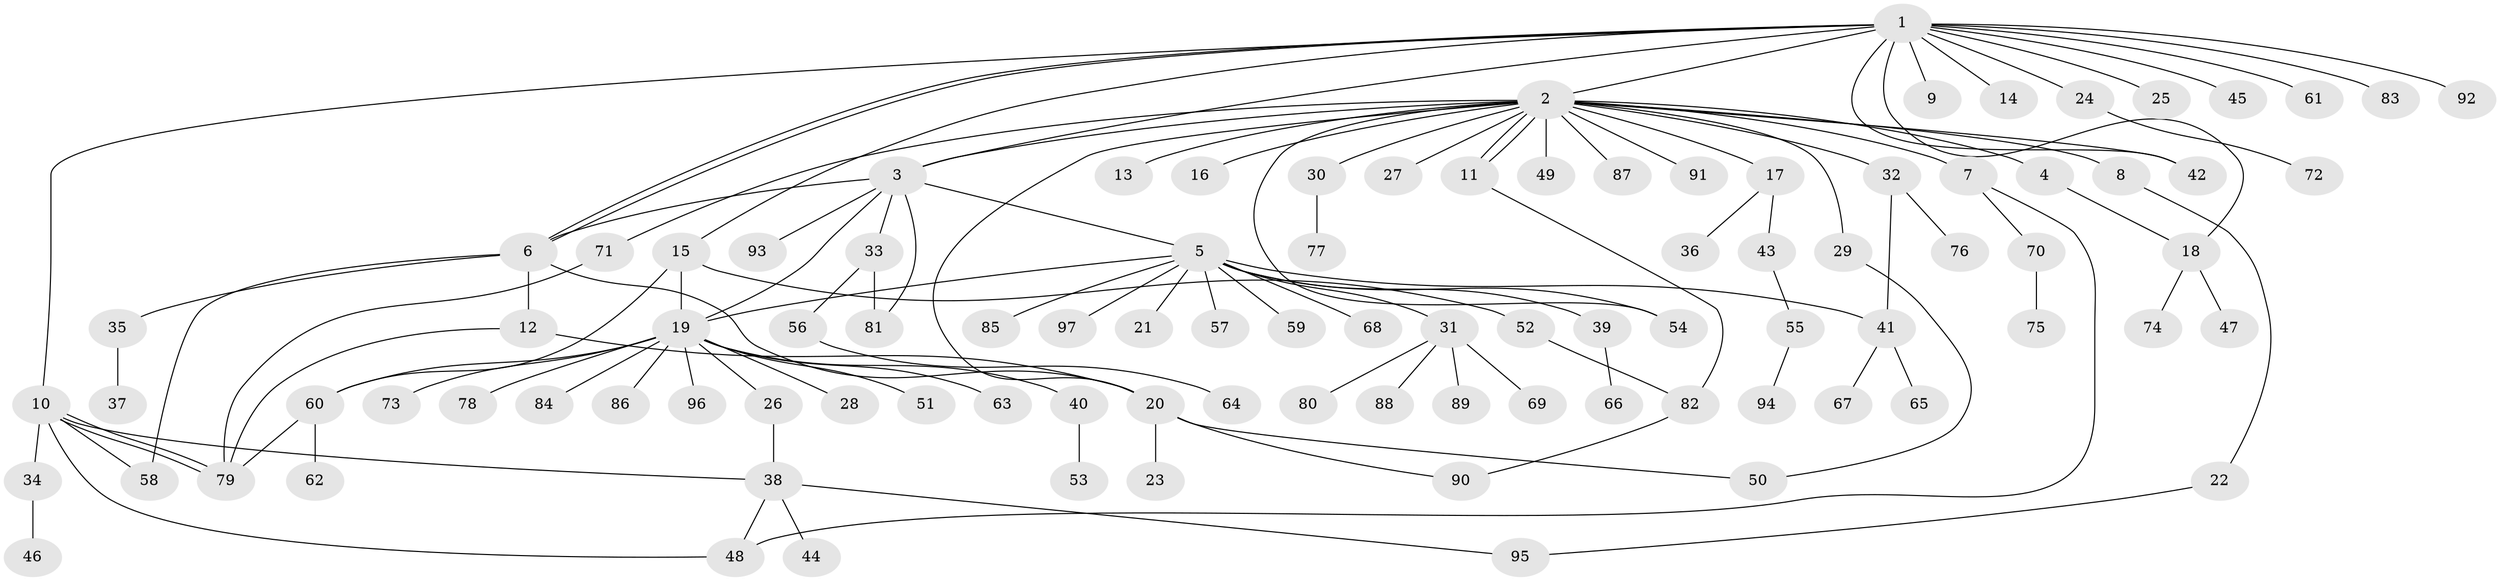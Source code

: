 // Generated by graph-tools (version 1.1) at 2025/14/03/09/25 04:14:36]
// undirected, 97 vertices, 122 edges
graph export_dot {
graph [start="1"]
  node [color=gray90,style=filled];
  1;
  2;
  3;
  4;
  5;
  6;
  7;
  8;
  9;
  10;
  11;
  12;
  13;
  14;
  15;
  16;
  17;
  18;
  19;
  20;
  21;
  22;
  23;
  24;
  25;
  26;
  27;
  28;
  29;
  30;
  31;
  32;
  33;
  34;
  35;
  36;
  37;
  38;
  39;
  40;
  41;
  42;
  43;
  44;
  45;
  46;
  47;
  48;
  49;
  50;
  51;
  52;
  53;
  54;
  55;
  56;
  57;
  58;
  59;
  60;
  61;
  62;
  63;
  64;
  65;
  66;
  67;
  68;
  69;
  70;
  71;
  72;
  73;
  74;
  75;
  76;
  77;
  78;
  79;
  80;
  81;
  82;
  83;
  84;
  85;
  86;
  87;
  88;
  89;
  90;
  91;
  92;
  93;
  94;
  95;
  96;
  97;
  1 -- 2;
  1 -- 3;
  1 -- 6;
  1 -- 6;
  1 -- 9;
  1 -- 10;
  1 -- 14;
  1 -- 15;
  1 -- 18;
  1 -- 24;
  1 -- 25;
  1 -- 42;
  1 -- 45;
  1 -- 61;
  1 -- 83;
  1 -- 92;
  2 -- 3;
  2 -- 4;
  2 -- 7;
  2 -- 8;
  2 -- 11;
  2 -- 11;
  2 -- 13;
  2 -- 16;
  2 -- 17;
  2 -- 20;
  2 -- 27;
  2 -- 29;
  2 -- 30;
  2 -- 32;
  2 -- 42;
  2 -- 49;
  2 -- 54;
  2 -- 71;
  2 -- 87;
  2 -- 91;
  3 -- 5;
  3 -- 6;
  3 -- 19;
  3 -- 33;
  3 -- 81;
  3 -- 93;
  4 -- 18;
  5 -- 19;
  5 -- 21;
  5 -- 31;
  5 -- 39;
  5 -- 41;
  5 -- 54;
  5 -- 57;
  5 -- 59;
  5 -- 68;
  5 -- 85;
  5 -- 97;
  6 -- 12;
  6 -- 20;
  6 -- 35;
  6 -- 58;
  7 -- 48;
  7 -- 70;
  8 -- 22;
  10 -- 34;
  10 -- 38;
  10 -- 48;
  10 -- 58;
  10 -- 79;
  10 -- 79;
  11 -- 82;
  12 -- 20;
  12 -- 79;
  15 -- 19;
  15 -- 52;
  15 -- 60;
  17 -- 36;
  17 -- 43;
  18 -- 47;
  18 -- 74;
  19 -- 26;
  19 -- 28;
  19 -- 40;
  19 -- 51;
  19 -- 60;
  19 -- 63;
  19 -- 73;
  19 -- 78;
  19 -- 84;
  19 -- 86;
  19 -- 96;
  20 -- 23;
  20 -- 50;
  20 -- 90;
  22 -- 95;
  24 -- 72;
  26 -- 38;
  29 -- 50;
  30 -- 77;
  31 -- 69;
  31 -- 80;
  31 -- 88;
  31 -- 89;
  32 -- 41;
  32 -- 76;
  33 -- 56;
  33 -- 81;
  34 -- 46;
  35 -- 37;
  38 -- 44;
  38 -- 48;
  38 -- 95;
  39 -- 66;
  40 -- 53;
  41 -- 65;
  41 -- 67;
  43 -- 55;
  52 -- 82;
  55 -- 94;
  56 -- 64;
  60 -- 62;
  60 -- 79;
  70 -- 75;
  71 -- 79;
  82 -- 90;
}
